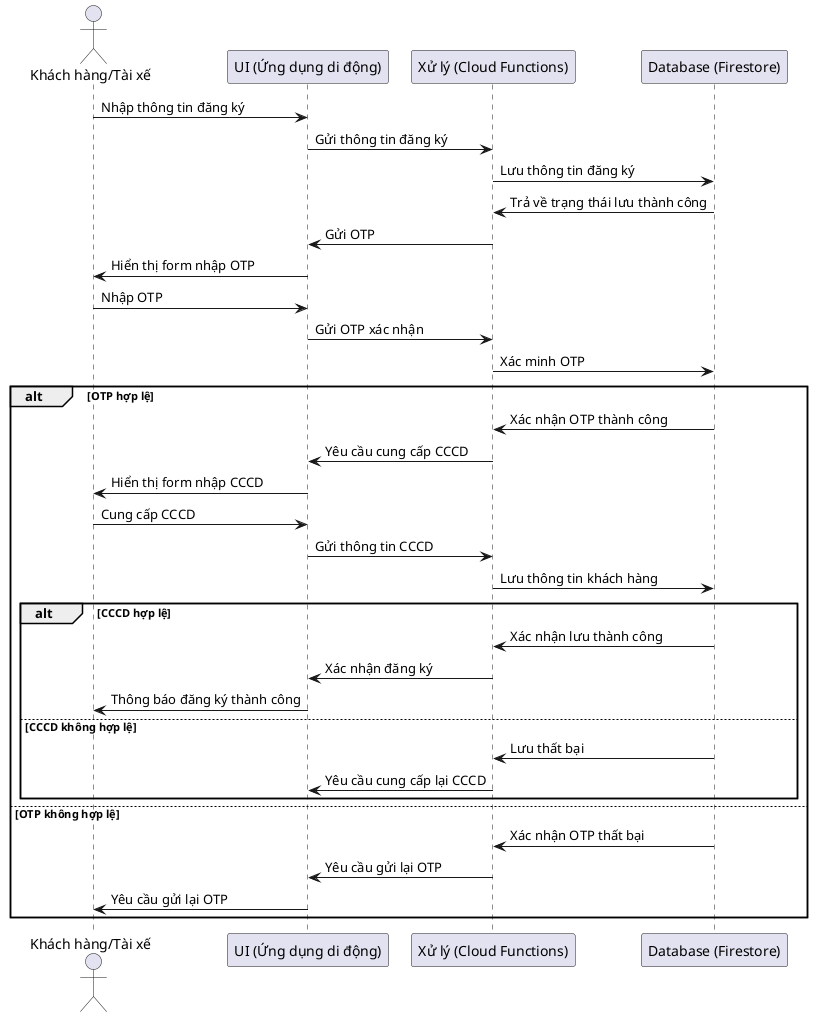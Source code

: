 @startuml SignIn-Sequence

actor "Khách hàng/Tài xế" as User
participant "UI (Ứng dụng di động)" as UI
participant "Xử lý (Cloud Functions)" as XuLy
participant "Database (Firestore)" as Database

User -> UI: Nhập thông tin đăng ký
UI -> XuLy: Gửi thông tin đăng ký
XuLy -> Database: Lưu thông tin đăng ký

Database -> XuLy: Trả về trạng thái lưu thành công
XuLy -> UI: Gửi OTP
UI -> User: Hiển thị form nhập OTP

User -> UI: Nhập OTP
UI -> XuLy: Gửi OTP xác nhận
XuLy -> Database: Xác minh OTP

alt OTP hợp lệ
    Database -> XuLy: Xác nhận OTP thành công
    XuLy -> UI: Yêu cầu cung cấp CCCD
    UI -> User: Hiển thị form nhập CCCD
    
    User -> UI: Cung cấp CCCD
    UI -> XuLy: Gửi thông tin CCCD
    XuLy -> Database: Lưu thông tin khách hàng
    
    alt CCCD hợp lệ
        Database -> XuLy: Xác nhận lưu thành công
        XuLy -> UI: Xác nhận đăng ký
        UI -> User: Thông báo đăng ký thành công
    else CCCD không hợp lệ
        Database -> XuLy: Lưu thất bại
        XuLy -> UI: Yêu cầu cung cấp lại CCCD
    end
    
else OTP không hợp lệ
    Database -> XuLy: Xác nhận OTP thất bại
    XuLy -> UI: Yêu cầu gửi lại OTP
    UI -> User: Yêu cầu gửi lại OTP
end

@enduml
